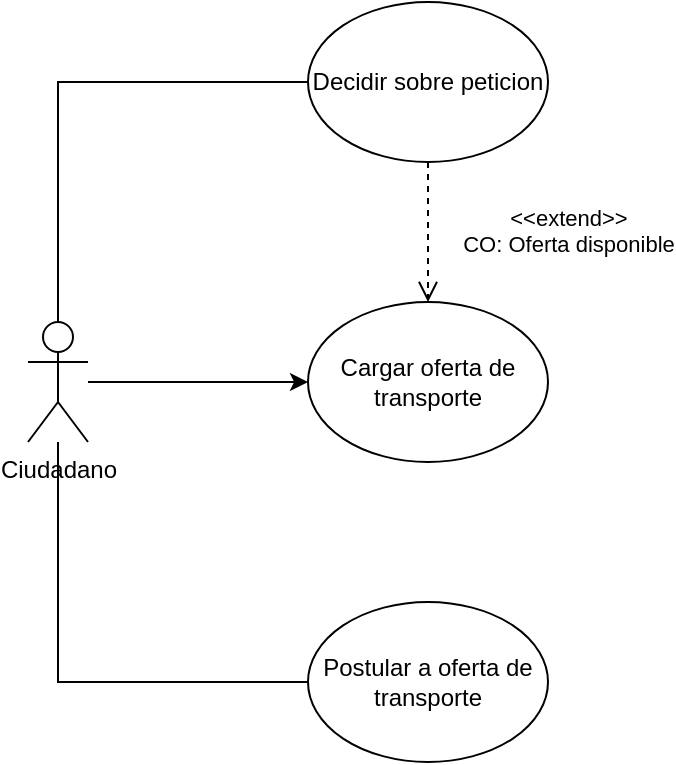 <mxfile version="14.6.13" type="device"><diagram id="utQQz5TqsheDxT-13zOT" name="Page-1"><mxGraphModel dx="1086" dy="806" grid="0" gridSize="10" guides="1" tooltips="1" connect="1" arrows="1" fold="1" page="1" pageScale="1" pageWidth="827" pageHeight="1169" math="0" shadow="0"><root><mxCell id="0"/><mxCell id="1" parent="0"/><mxCell id="6mKGU8RruW7L54PDrhH7-5" style="edgeStyle=orthogonalEdgeStyle;rounded=0;orthogonalLoop=1;jettySize=auto;html=1;entryX=0;entryY=0.5;entryDx=0;entryDy=0;endArrow=none;endFill=0;" parent="1" source="6mKGU8RruW7L54PDrhH7-1" target="6mKGU8RruW7L54PDrhH7-4" edge="1"><mxGeometry relative="1" as="geometry"><Array as="points"><mxPoint x="295" y="360"/></Array></mxGeometry></mxCell><mxCell id="6mKGU8RruW7L54PDrhH7-9" style="edgeStyle=orthogonalEdgeStyle;rounded=0;orthogonalLoop=1;jettySize=auto;html=1;entryX=0;entryY=0.5;entryDx=0;entryDy=0;endArrow=none;endFill=0;" parent="1" source="6mKGU8RruW7L54PDrhH7-1" target="6mKGU8RruW7L54PDrhH7-8" edge="1"><mxGeometry relative="1" as="geometry"><Array as="points"><mxPoint x="295" y="60"/></Array></mxGeometry></mxCell><mxCell id="iI9JgQ0vX9n4-3hd7Yrm-2" style="edgeStyle=orthogonalEdgeStyle;rounded=0;orthogonalLoop=1;jettySize=auto;html=1;entryX=0;entryY=0.5;entryDx=0;entryDy=0;" edge="1" parent="1" source="6mKGU8RruW7L54PDrhH7-1" target="6mKGU8RruW7L54PDrhH7-6"><mxGeometry relative="1" as="geometry"/></mxCell><mxCell id="6mKGU8RruW7L54PDrhH7-1" value="Ciudadano" style="shape=umlActor;verticalLabelPosition=bottom;verticalAlign=top;html=1;outlineConnect=0;" parent="1" vertex="1"><mxGeometry x="280" y="180" width="30" height="60" as="geometry"/></mxCell><mxCell id="6mKGU8RruW7L54PDrhH7-4" value="Postular a oferta de transporte" style="ellipse;whiteSpace=wrap;html=1;" parent="1" vertex="1"><mxGeometry x="420" y="320" width="120" height="80" as="geometry"/></mxCell><mxCell id="6mKGU8RruW7L54PDrhH7-6" value="Cargar oferta de transporte" style="ellipse;whiteSpace=wrap;html=1;" parent="1" vertex="1"><mxGeometry x="420" y="170" width="120" height="80" as="geometry"/></mxCell><mxCell id="6mKGU8RruW7L54PDrhH7-8" value="Decidir sobre peticion" style="ellipse;whiteSpace=wrap;html=1;" parent="1" vertex="1"><mxGeometry x="420" y="20" width="120" height="80" as="geometry"/></mxCell><mxCell id="iI9JgQ0vX9n4-3hd7Yrm-1" value="&amp;lt;&amp;lt;extend&amp;gt;&amp;gt;&lt;br&gt;CO: Oferta disponible" style="html=1;verticalAlign=bottom;endArrow=open;dashed=1;endSize=8;exitX=0.5;exitY=1;exitDx=0;exitDy=0;entryX=0.5;entryY=0;entryDx=0;entryDy=0;" edge="1" parent="1" source="6mKGU8RruW7L54PDrhH7-8" target="6mKGU8RruW7L54PDrhH7-6"><mxGeometry x="0.429" y="70" relative="1" as="geometry"><mxPoint x="490" y="170" as="sourcePoint"/><mxPoint x="420" y="150" as="targetPoint"/><mxPoint as="offset"/></mxGeometry></mxCell></root></mxGraphModel></diagram></mxfile>